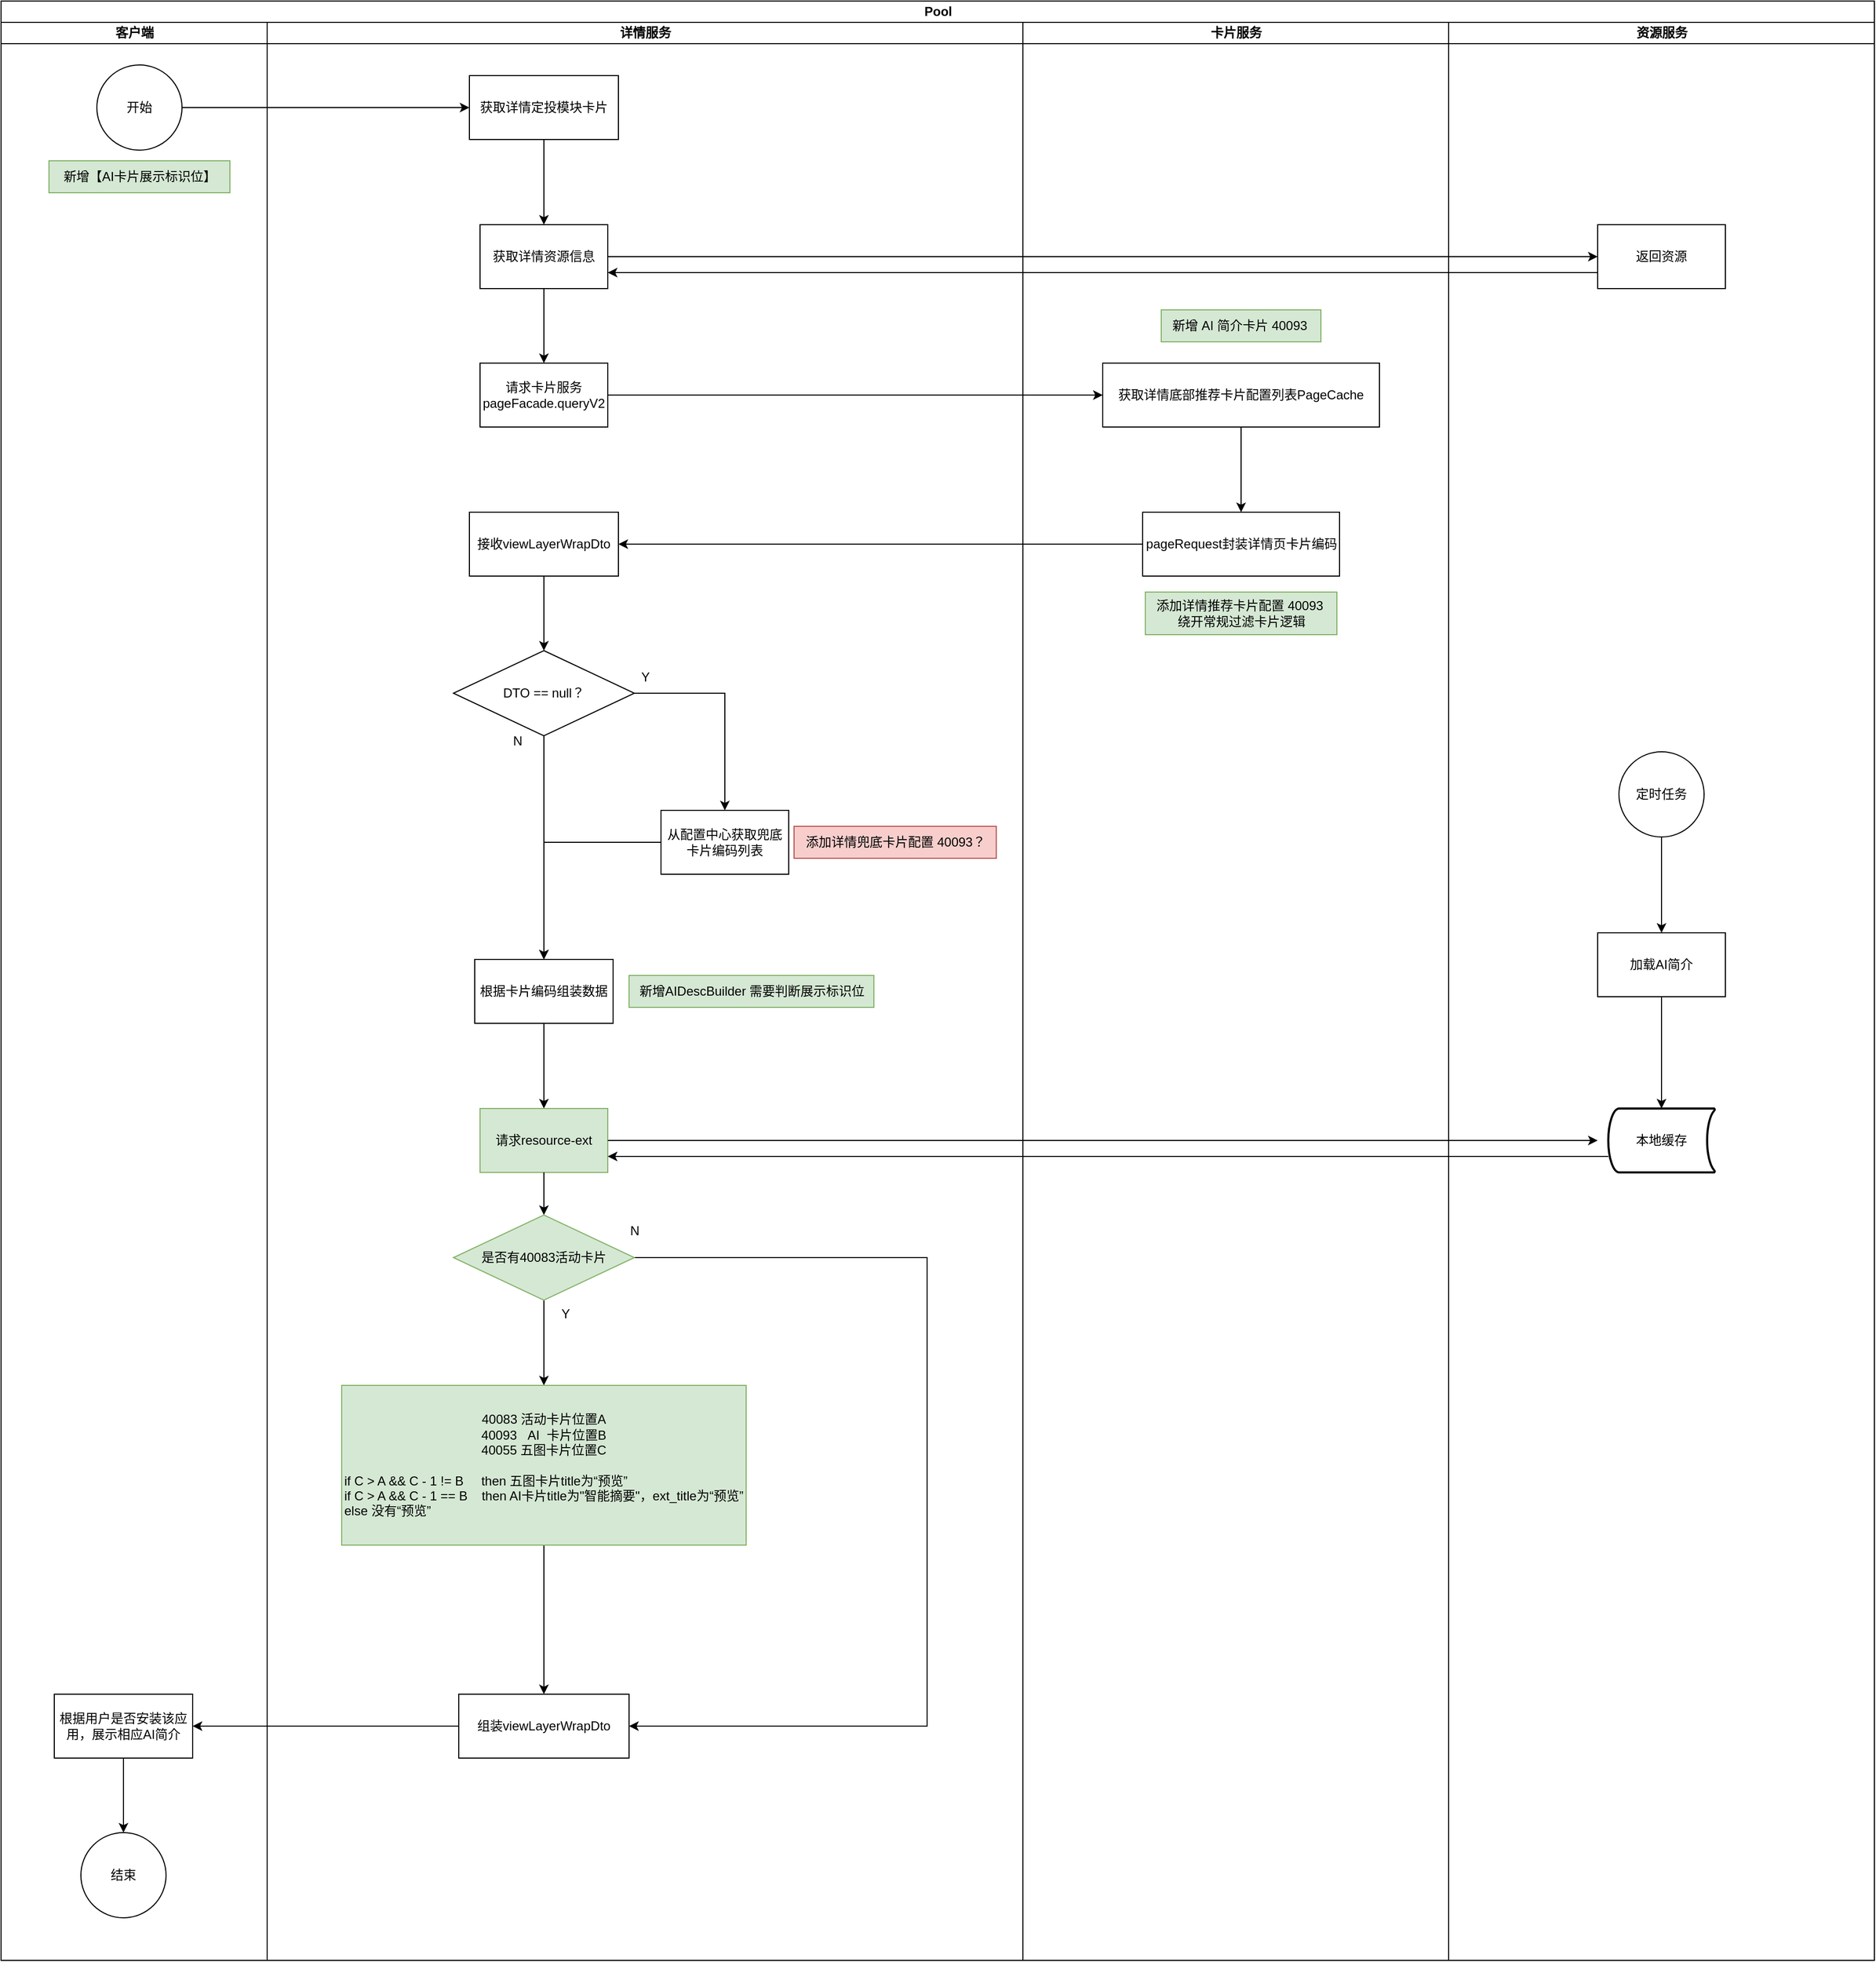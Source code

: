<mxfile version="24.2.1" type="github">
  <diagram name="第 1 页" id="xFQqxOvKg_2QKdmenYfW">
    <mxGraphModel dx="840" dy="1603" grid="1" gridSize="10" guides="1" tooltips="1" connect="1" arrows="1" fold="1" page="1" pageScale="1" pageWidth="827" pageHeight="1169" math="0" shadow="0">
      <root>
        <mxCell id="0" />
        <mxCell id="1" parent="0" />
        <mxCell id="ZCPd7wDw_mDAkKnFZIFM-2" value="Pool" style="swimlane;childLayout=stackLayout;resizeParent=1;resizeParentMax=0;startSize=20;html=1;" parent="1" vertex="1">
          <mxGeometry x="40" y="-160" width="1760" height="1840" as="geometry" />
        </mxCell>
        <mxCell id="ZCPd7wDw_mDAkKnFZIFM-3" value="客户端" style="swimlane;startSize=20;html=1;" parent="ZCPd7wDw_mDAkKnFZIFM-2" vertex="1">
          <mxGeometry y="20" width="250" height="1820" as="geometry" />
        </mxCell>
        <mxCell id="ZCPd7wDw_mDAkKnFZIFM-7" value="开始" style="ellipse;whiteSpace=wrap;html=1;aspect=fixed;" parent="ZCPd7wDw_mDAkKnFZIFM-3" vertex="1">
          <mxGeometry x="90" y="40" width="80" height="80" as="geometry" />
        </mxCell>
        <mxCell id="qv62CeJe-PLrkM93TVkC-8" value="新增【AI卡片展示标识位】" style="text;html=1;align=center;verticalAlign=middle;resizable=0;points=[];autosize=1;strokeColor=#82b366;fillColor=#d5e8d4;" parent="ZCPd7wDw_mDAkKnFZIFM-3" vertex="1">
          <mxGeometry x="45" y="130" width="170" height="30" as="geometry" />
        </mxCell>
        <mxCell id="ZCPd7wDw_mDAkKnFZIFM-5" value="详情服务" style="swimlane;startSize=20;html=1;" parent="ZCPd7wDw_mDAkKnFZIFM-2" vertex="1">
          <mxGeometry x="250" y="20" width="710" height="1820" as="geometry" />
        </mxCell>
        <mxCell id="ZCPd7wDw_mDAkKnFZIFM-14" value="请求卡片服务&lt;br&gt;pageFacade.queryV2" style="whiteSpace=wrap;html=1;" parent="ZCPd7wDw_mDAkKnFZIFM-5" vertex="1">
          <mxGeometry x="200" y="320" width="120" height="60" as="geometry" />
        </mxCell>
        <mxCell id="qv62CeJe-PLrkM93TVkC-2" value="" style="edgeStyle=orthogonalEdgeStyle;rounded=0;orthogonalLoop=1;jettySize=auto;html=1;" parent="ZCPd7wDw_mDAkKnFZIFM-5" source="ZCPd7wDw_mDAkKnFZIFM-39" target="qv62CeJe-PLrkM93TVkC-1" edge="1">
          <mxGeometry relative="1" as="geometry" />
        </mxCell>
        <mxCell id="ZCPd7wDw_mDAkKnFZIFM-39" value="获取详情定投模块卡片" style="whiteSpace=wrap;html=1;" parent="ZCPd7wDw_mDAkKnFZIFM-5" vertex="1">
          <mxGeometry x="190" y="50" width="140" height="60" as="geometry" />
        </mxCell>
        <mxCell id="qv62CeJe-PLrkM93TVkC-3" value="" style="edgeStyle=orthogonalEdgeStyle;rounded=0;orthogonalLoop=1;jettySize=auto;html=1;" parent="ZCPd7wDw_mDAkKnFZIFM-5" source="qv62CeJe-PLrkM93TVkC-1" target="ZCPd7wDw_mDAkKnFZIFM-14" edge="1">
          <mxGeometry relative="1" as="geometry" />
        </mxCell>
        <mxCell id="qv62CeJe-PLrkM93TVkC-1" value="获取详情资源信息" style="whiteSpace=wrap;html=1;" parent="ZCPd7wDw_mDAkKnFZIFM-5" vertex="1">
          <mxGeometry x="200" y="190" width="120" height="60" as="geometry" />
        </mxCell>
        <mxCell id="qv62CeJe-PLrkM93TVkC-15" value="" style="edgeStyle=orthogonalEdgeStyle;rounded=0;orthogonalLoop=1;jettySize=auto;html=1;" parent="ZCPd7wDw_mDAkKnFZIFM-5" source="qv62CeJe-PLrkM93TVkC-12" target="qv62CeJe-PLrkM93TVkC-14" edge="1">
          <mxGeometry relative="1" as="geometry" />
        </mxCell>
        <mxCell id="qv62CeJe-PLrkM93TVkC-12" value="接收viewLayerWrapDto" style="whiteSpace=wrap;html=1;" parent="ZCPd7wDw_mDAkKnFZIFM-5" vertex="1">
          <mxGeometry x="190" y="460" width="140" height="60" as="geometry" />
        </mxCell>
        <mxCell id="qv62CeJe-PLrkM93TVkC-23" value="" style="edgeStyle=orthogonalEdgeStyle;rounded=0;orthogonalLoop=1;jettySize=auto;html=1;" parent="ZCPd7wDw_mDAkKnFZIFM-5" source="qv62CeJe-PLrkM93TVkC-14" target="qv62CeJe-PLrkM93TVkC-22" edge="1">
          <mxGeometry relative="1" as="geometry" />
        </mxCell>
        <mxCell id="qv62CeJe-PLrkM93TVkC-30" value="" style="edgeStyle=orthogonalEdgeStyle;rounded=0;orthogonalLoop=1;jettySize=auto;html=1;" parent="ZCPd7wDw_mDAkKnFZIFM-5" source="qv62CeJe-PLrkM93TVkC-14" target="qv62CeJe-PLrkM93TVkC-29" edge="1">
          <mxGeometry relative="1" as="geometry" />
        </mxCell>
        <mxCell id="qv62CeJe-PLrkM93TVkC-14" value="DTO == null？" style="rhombus;whiteSpace=wrap;html=1;" parent="ZCPd7wDw_mDAkKnFZIFM-5" vertex="1">
          <mxGeometry x="175" y="590" width="170" height="80" as="geometry" />
        </mxCell>
        <mxCell id="qv62CeJe-PLrkM93TVkC-33" style="edgeStyle=orthogonalEdgeStyle;rounded=0;orthogonalLoop=1;jettySize=auto;html=1;entryX=0.5;entryY=0;entryDx=0;entryDy=0;" parent="ZCPd7wDw_mDAkKnFZIFM-5" source="qv62CeJe-PLrkM93TVkC-22" target="qv62CeJe-PLrkM93TVkC-29" edge="1">
          <mxGeometry relative="1" as="geometry" />
        </mxCell>
        <mxCell id="qv62CeJe-PLrkM93TVkC-22" value="从配置中心获取兜底卡片编码列表" style="whiteSpace=wrap;html=1;" parent="ZCPd7wDw_mDAkKnFZIFM-5" vertex="1">
          <mxGeometry x="370" y="740" width="120" height="60" as="geometry" />
        </mxCell>
        <mxCell id="qv62CeJe-PLrkM93TVkC-26" value="Y" style="text;html=1;align=center;verticalAlign=middle;resizable=0;points=[];autosize=1;strokeColor=none;fillColor=none;" parent="ZCPd7wDw_mDAkKnFZIFM-5" vertex="1">
          <mxGeometry x="340" y="600" width="30" height="30" as="geometry" />
        </mxCell>
        <mxCell id="qv62CeJe-PLrkM93TVkC-27" value="添加详情兜底卡片配置 40093？" style="text;html=1;align=center;verticalAlign=middle;resizable=0;points=[];autosize=1;strokeColor=#b85450;fillColor=#f8cecc;" parent="ZCPd7wDw_mDAkKnFZIFM-5" vertex="1">
          <mxGeometry x="495" y="755" width="190" height="30" as="geometry" />
        </mxCell>
        <mxCell id="qv62CeJe-PLrkM93TVkC-36" value="" style="edgeStyle=orthogonalEdgeStyle;rounded=0;orthogonalLoop=1;jettySize=auto;html=1;" parent="ZCPd7wDw_mDAkKnFZIFM-5" source="qv62CeJe-PLrkM93TVkC-29" target="qv62CeJe-PLrkM93TVkC-35" edge="1">
          <mxGeometry relative="1" as="geometry" />
        </mxCell>
        <mxCell id="qv62CeJe-PLrkM93TVkC-29" value="根据卡片编码组装数据" style="whiteSpace=wrap;html=1;" parent="ZCPd7wDw_mDAkKnFZIFM-5" vertex="1">
          <mxGeometry x="195" y="880" width="130" height="60" as="geometry" />
        </mxCell>
        <mxCell id="qv62CeJe-PLrkM93TVkC-31" value="N" style="text;html=1;align=center;verticalAlign=middle;resizable=0;points=[];autosize=1;strokeColor=none;fillColor=none;" parent="ZCPd7wDw_mDAkKnFZIFM-5" vertex="1">
          <mxGeometry x="220" y="660" width="30" height="30" as="geometry" />
        </mxCell>
        <mxCell id="qv62CeJe-PLrkM93TVkC-34" value="新增AIDescBuilder 需要判断展示标识位" style="text;html=1;align=center;verticalAlign=middle;resizable=0;points=[];autosize=1;strokeColor=#82b366;fillColor=#d5e8d4;" parent="ZCPd7wDw_mDAkKnFZIFM-5" vertex="1">
          <mxGeometry x="340" y="895" width="230" height="30" as="geometry" />
        </mxCell>
        <mxCell id="qv62CeJe-PLrkM93TVkC-35" value="请求resource-ext" style="whiteSpace=wrap;html=1;fillColor=#d5e8d4;strokeColor=#82b366;" parent="ZCPd7wDw_mDAkKnFZIFM-5" vertex="1">
          <mxGeometry x="200" y="1020" width="120" height="60" as="geometry" />
        </mxCell>
        <mxCell id="ZCPd7wDw_mDAkKnFZIFM-36" value="" style="edgeStyle=orthogonalEdgeStyle;rounded=0;orthogonalLoop=1;jettySize=auto;html=1;" parent="ZCPd7wDw_mDAkKnFZIFM-5" source="ZCPd7wDw_mDAkKnFZIFM-33" target="ZCPd7wDw_mDAkKnFZIFM-35" edge="1">
          <mxGeometry relative="1" as="geometry" />
        </mxCell>
        <mxCell id="ZCPd7wDw_mDAkKnFZIFM-33" value="根据用户是否安装该应用，展示相应AI简介" style="whiteSpace=wrap;html=1;" parent="ZCPd7wDw_mDAkKnFZIFM-5" vertex="1">
          <mxGeometry x="-200" y="1570" width="130" height="60" as="geometry" />
        </mxCell>
        <mxCell id="ZCPd7wDw_mDAkKnFZIFM-35" value="结束" style="ellipse;whiteSpace=wrap;html=1;" parent="ZCPd7wDw_mDAkKnFZIFM-5" vertex="1">
          <mxGeometry x="-175" y="1700" width="80" height="80" as="geometry" />
        </mxCell>
        <mxCell id="qv62CeJe-PLrkM93TVkC-37" value="组装viewLayerWrapDto" style="whiteSpace=wrap;html=1;" parent="ZCPd7wDw_mDAkKnFZIFM-5" vertex="1">
          <mxGeometry x="180" y="1570" width="160" height="60" as="geometry" />
        </mxCell>
        <mxCell id="ZCPd7wDw_mDAkKnFZIFM-37" style="edgeStyle=orthogonalEdgeStyle;rounded=0;orthogonalLoop=1;jettySize=auto;html=1;entryX=1;entryY=0.5;entryDx=0;entryDy=0;exitX=0;exitY=0.5;exitDx=0;exitDy=0;" parent="ZCPd7wDw_mDAkKnFZIFM-5" source="qv62CeJe-PLrkM93TVkC-37" target="ZCPd7wDw_mDAkKnFZIFM-33" edge="1">
          <mxGeometry relative="1" as="geometry">
            <mxPoint x="220" y="1590" as="sourcePoint" />
          </mxGeometry>
        </mxCell>
        <mxCell id="i6ucDYE52NVHHel0_k9a-6" value="" style="edgeStyle=orthogonalEdgeStyle;rounded=0;orthogonalLoop=1;jettySize=auto;html=1;entryX=0.5;entryY=0;entryDx=0;entryDy=0;" edge="1" parent="ZCPd7wDw_mDAkKnFZIFM-5" source="qv62CeJe-PLrkM93TVkC-35" target="i6ucDYE52NVHHel0_k9a-3">
          <mxGeometry relative="1" as="geometry">
            <mxPoint x="550" y="940" as="sourcePoint" />
            <mxPoint x="550" y="1030" as="targetPoint" />
          </mxGeometry>
        </mxCell>
        <mxCell id="i6ucDYE52NVHHel0_k9a-8" style="edgeStyle=orthogonalEdgeStyle;rounded=0;orthogonalLoop=1;jettySize=auto;html=1;entryX=1;entryY=0.5;entryDx=0;entryDy=0;" edge="1" parent="ZCPd7wDw_mDAkKnFZIFM-5" source="i6ucDYE52NVHHel0_k9a-3" target="qv62CeJe-PLrkM93TVkC-37">
          <mxGeometry relative="1" as="geometry">
            <Array as="points">
              <mxPoint x="620" y="1160" />
              <mxPoint x="620" y="1600" />
            </Array>
          </mxGeometry>
        </mxCell>
        <mxCell id="i6ucDYE52NVHHel0_k9a-16" value="" style="edgeStyle=orthogonalEdgeStyle;rounded=0;orthogonalLoop=1;jettySize=auto;html=1;" edge="1" parent="ZCPd7wDw_mDAkKnFZIFM-5" source="i6ucDYE52NVHHel0_k9a-3" target="i6ucDYE52NVHHel0_k9a-15">
          <mxGeometry relative="1" as="geometry" />
        </mxCell>
        <mxCell id="i6ucDYE52NVHHel0_k9a-3" value="是否有40083活动卡片" style="rhombus;whiteSpace=wrap;html=1;fillColor=#d5e8d4;strokeColor=#82b366;" vertex="1" parent="ZCPd7wDw_mDAkKnFZIFM-5">
          <mxGeometry x="175" y="1120" width="170" height="80" as="geometry" />
        </mxCell>
        <mxCell id="i6ucDYE52NVHHel0_k9a-9" value="N" style="text;html=1;align=center;verticalAlign=middle;resizable=0;points=[];autosize=1;strokeColor=none;fillColor=none;" vertex="1" parent="ZCPd7wDw_mDAkKnFZIFM-5">
          <mxGeometry x="330" y="1120" width="30" height="30" as="geometry" />
        </mxCell>
        <mxCell id="i6ucDYE52NVHHel0_k9a-17" style="edgeStyle=orthogonalEdgeStyle;rounded=0;orthogonalLoop=1;jettySize=auto;html=1;entryX=0.5;entryY=0;entryDx=0;entryDy=0;" edge="1" parent="ZCPd7wDw_mDAkKnFZIFM-5" source="i6ucDYE52NVHHel0_k9a-15" target="qv62CeJe-PLrkM93TVkC-37">
          <mxGeometry relative="1" as="geometry" />
        </mxCell>
        <mxCell id="i6ucDYE52NVHHel0_k9a-15" value="40083 活动卡片位置A&lt;br&gt;40093&amp;nbsp; &amp;nbsp;AI&amp;nbsp; 卡片位置B&lt;br&gt;40055 五图卡片位置C&lt;br&gt;&lt;br&gt;&lt;div style=&quot;text-align: left;&quot;&gt;&lt;span style=&quot;background-color: initial;&quot;&gt;if C &amp;gt; A &amp;amp;&amp;amp; C - 1 != B&amp;nbsp; &amp;nbsp; &amp;nbsp;&lt;/span&gt;&lt;span style=&quot;background-color: initial;&quot;&gt;then 五图卡片title为“预览”&lt;/span&gt;&lt;/div&gt;&lt;div style=&quot;text-align: left;&quot;&gt;&lt;span style=&quot;background-color: initial;&quot;&gt;if C &amp;gt; A &amp;amp;&amp;amp; C - 1 == B&amp;nbsp; &amp;nbsp;&amp;nbsp;&lt;/span&gt;&lt;span style=&quot;background-color: initial;&quot;&gt;then AI卡片title为&quot;智能摘要&quot;，ext_title为“预览”&lt;/span&gt;&lt;/div&gt;&lt;div style=&quot;text-align: left;&quot;&gt;&lt;span style=&quot;background-color: initial;&quot;&gt;else 没有“预览”&lt;/span&gt;&lt;/div&gt;" style="whiteSpace=wrap;html=1;fillColor=#d5e8d4;strokeColor=#82b366;" vertex="1" parent="ZCPd7wDw_mDAkKnFZIFM-5">
          <mxGeometry x="70" y="1280" width="380" height="150" as="geometry" />
        </mxCell>
        <mxCell id="ZCPd7wDw_mDAkKnFZIFM-38" value="卡片服务" style="swimlane;startSize=20;html=1;" parent="ZCPd7wDw_mDAkKnFZIFM-2" vertex="1">
          <mxGeometry x="960" y="20" width="400" height="1820" as="geometry" />
        </mxCell>
        <mxCell id="qv62CeJe-PLrkM93TVkC-7" value="" style="edgeStyle=orthogonalEdgeStyle;rounded=0;orthogonalLoop=1;jettySize=auto;html=1;" parent="ZCPd7wDw_mDAkKnFZIFM-38" source="qv62CeJe-PLrkM93TVkC-4" target="qv62CeJe-PLrkM93TVkC-6" edge="1">
          <mxGeometry relative="1" as="geometry" />
        </mxCell>
        <mxCell id="qv62CeJe-PLrkM93TVkC-4" value="获取详情底部推荐卡片配置列表PageCache" style="whiteSpace=wrap;html=1;" parent="ZCPd7wDw_mDAkKnFZIFM-38" vertex="1">
          <mxGeometry x="75" y="320" width="260" height="60" as="geometry" />
        </mxCell>
        <mxCell id="qv62CeJe-PLrkM93TVkC-6" value="pageRequest封装详情页卡片编码" style="whiteSpace=wrap;html=1;" parent="ZCPd7wDw_mDAkKnFZIFM-38" vertex="1">
          <mxGeometry x="112.5" y="460" width="185" height="60" as="geometry" />
        </mxCell>
        <mxCell id="qv62CeJe-PLrkM93TVkC-10" value="新增 AI 简介卡片 40093&amp;nbsp;" style="text;html=1;align=center;verticalAlign=middle;resizable=0;points=[];autosize=1;strokeColor=#82b366;fillColor=#d5e8d4;" parent="ZCPd7wDw_mDAkKnFZIFM-38" vertex="1">
          <mxGeometry x="130" y="270" width="150" height="30" as="geometry" />
        </mxCell>
        <mxCell id="qv62CeJe-PLrkM93TVkC-11" value="添加详情推荐卡片配置 40093&amp;nbsp;&lt;div&gt;绕开&lt;span style=&quot;background-color: initial;&quot;&gt;常规&lt;/span&gt;&lt;span style=&quot;background-color: initial;&quot;&gt;过滤卡片逻辑&lt;/span&gt;&lt;/div&gt;" style="text;html=1;align=center;verticalAlign=middle;resizable=0;points=[];autosize=1;strokeColor=#82b366;fillColor=#d5e8d4;" parent="ZCPd7wDw_mDAkKnFZIFM-38" vertex="1">
          <mxGeometry x="115" y="535" width="180" height="40" as="geometry" />
        </mxCell>
        <mxCell id="cSFgCk8Zxa_TD62OfX_2-1" value="资源服务" style="swimlane;startSize=20;html=1;" parent="ZCPd7wDw_mDAkKnFZIFM-2" vertex="1">
          <mxGeometry x="1360" y="20" width="400" height="1820" as="geometry" />
        </mxCell>
        <mxCell id="cSFgCk8Zxa_TD62OfX_2-2" value="返回资源" style="whiteSpace=wrap;html=1;" parent="cSFgCk8Zxa_TD62OfX_2-1" vertex="1">
          <mxGeometry x="140" y="190" width="120" height="60" as="geometry" />
        </mxCell>
        <mxCell id="cSFgCk8Zxa_TD62OfX_2-9" value="" style="edgeStyle=orthogonalEdgeStyle;rounded=0;orthogonalLoop=1;jettySize=auto;html=1;" parent="cSFgCk8Zxa_TD62OfX_2-1" source="cSFgCk8Zxa_TD62OfX_2-7" target="cSFgCk8Zxa_TD62OfX_2-8" edge="1">
          <mxGeometry relative="1" as="geometry" />
        </mxCell>
        <mxCell id="cSFgCk8Zxa_TD62OfX_2-7" value="定时任务" style="ellipse;whiteSpace=wrap;html=1;" parent="cSFgCk8Zxa_TD62OfX_2-1" vertex="1">
          <mxGeometry x="160" y="685" width="80" height="80" as="geometry" />
        </mxCell>
        <mxCell id="cSFgCk8Zxa_TD62OfX_2-11" value="" style="edgeStyle=orthogonalEdgeStyle;rounded=0;orthogonalLoop=1;jettySize=auto;html=1;" parent="cSFgCk8Zxa_TD62OfX_2-1" source="cSFgCk8Zxa_TD62OfX_2-8" target="cSFgCk8Zxa_TD62OfX_2-10" edge="1">
          <mxGeometry relative="1" as="geometry" />
        </mxCell>
        <mxCell id="cSFgCk8Zxa_TD62OfX_2-8" value="加载AI简介" style="whiteSpace=wrap;html=1;" parent="cSFgCk8Zxa_TD62OfX_2-1" vertex="1">
          <mxGeometry x="140" y="855" width="120" height="60" as="geometry" />
        </mxCell>
        <mxCell id="cSFgCk8Zxa_TD62OfX_2-10" value="本地缓存" style="strokeWidth=2;html=1;shape=mxgraph.flowchart.stored_data;whiteSpace=wrap;" parent="cSFgCk8Zxa_TD62OfX_2-1" vertex="1">
          <mxGeometry x="150" y="1020" width="100" height="60" as="geometry" />
        </mxCell>
        <mxCell id="ZCPd7wDw_mDAkKnFZIFM-40" value="" style="edgeStyle=orthogonalEdgeStyle;rounded=0;orthogonalLoop=1;jettySize=auto;html=1;" parent="ZCPd7wDw_mDAkKnFZIFM-2" source="ZCPd7wDw_mDAkKnFZIFM-7" target="ZCPd7wDw_mDAkKnFZIFM-39" edge="1">
          <mxGeometry relative="1" as="geometry" />
        </mxCell>
        <mxCell id="qv62CeJe-PLrkM93TVkC-5" value="" style="edgeStyle=orthogonalEdgeStyle;rounded=0;orthogonalLoop=1;jettySize=auto;html=1;" parent="ZCPd7wDw_mDAkKnFZIFM-2" source="ZCPd7wDw_mDAkKnFZIFM-14" target="qv62CeJe-PLrkM93TVkC-4" edge="1">
          <mxGeometry relative="1" as="geometry" />
        </mxCell>
        <mxCell id="qv62CeJe-PLrkM93TVkC-13" value="" style="edgeStyle=orthogonalEdgeStyle;rounded=0;orthogonalLoop=1;jettySize=auto;html=1;" parent="ZCPd7wDw_mDAkKnFZIFM-2" source="qv62CeJe-PLrkM93TVkC-6" target="qv62CeJe-PLrkM93TVkC-12" edge="1">
          <mxGeometry relative="1" as="geometry" />
        </mxCell>
        <mxCell id="cSFgCk8Zxa_TD62OfX_2-3" value="" style="edgeStyle=orthogonalEdgeStyle;rounded=0;orthogonalLoop=1;jettySize=auto;html=1;" parent="ZCPd7wDw_mDAkKnFZIFM-2" source="qv62CeJe-PLrkM93TVkC-1" target="cSFgCk8Zxa_TD62OfX_2-2" edge="1">
          <mxGeometry relative="1" as="geometry" />
        </mxCell>
        <mxCell id="cSFgCk8Zxa_TD62OfX_2-4" style="edgeStyle=orthogonalEdgeStyle;rounded=0;orthogonalLoop=1;jettySize=auto;html=1;entryX=1;entryY=0.75;entryDx=0;entryDy=0;" parent="ZCPd7wDw_mDAkKnFZIFM-2" source="cSFgCk8Zxa_TD62OfX_2-2" target="qv62CeJe-PLrkM93TVkC-1" edge="1">
          <mxGeometry relative="1" as="geometry">
            <Array as="points">
              <mxPoint x="1280" y="255" />
              <mxPoint x="1280" y="255" />
            </Array>
          </mxGeometry>
        </mxCell>
        <mxCell id="cSFgCk8Zxa_TD62OfX_2-6" value="" style="edgeStyle=orthogonalEdgeStyle;rounded=0;orthogonalLoop=1;jettySize=auto;html=1;" parent="ZCPd7wDw_mDAkKnFZIFM-2" source="qv62CeJe-PLrkM93TVkC-35" edge="1">
          <mxGeometry relative="1" as="geometry">
            <mxPoint x="1500" y="1070" as="targetPoint" />
          </mxGeometry>
        </mxCell>
        <mxCell id="cSFgCk8Zxa_TD62OfX_2-12" style="edgeStyle=orthogonalEdgeStyle;rounded=0;orthogonalLoop=1;jettySize=auto;html=1;entryX=1;entryY=0.75;entryDx=0;entryDy=0;" parent="ZCPd7wDw_mDAkKnFZIFM-2" source="cSFgCk8Zxa_TD62OfX_2-10" target="qv62CeJe-PLrkM93TVkC-35" edge="1">
          <mxGeometry relative="1" as="geometry">
            <Array as="points">
              <mxPoint x="1290" y="1085" />
              <mxPoint x="1290" y="1085" />
            </Array>
          </mxGeometry>
        </mxCell>
        <mxCell id="i6ucDYE52NVHHel0_k9a-7" value="Y" style="text;html=1;align=center;verticalAlign=middle;resizable=0;points=[];autosize=1;strokeColor=none;fillColor=none;" vertex="1" parent="1">
          <mxGeometry x="555" y="1058" width="30" height="30" as="geometry" />
        </mxCell>
      </root>
    </mxGraphModel>
  </diagram>
</mxfile>
